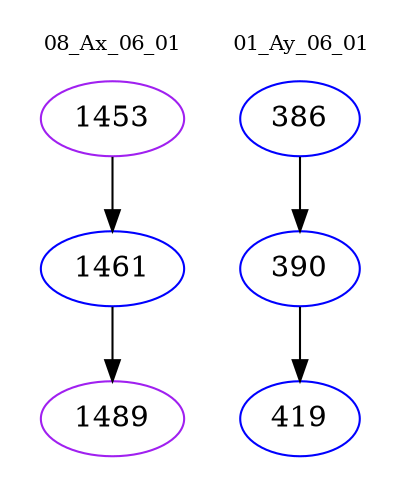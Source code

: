 digraph{
subgraph cluster_0 {
color = white
label = "08_Ax_06_01";
fontsize=10;
T0_1453 [label="1453", color="purple"]
T0_1453 -> T0_1461 [color="black"]
T0_1461 [label="1461", color="blue"]
T0_1461 -> T0_1489 [color="black"]
T0_1489 [label="1489", color="purple"]
}
subgraph cluster_1 {
color = white
label = "01_Ay_06_01";
fontsize=10;
T1_386 [label="386", color="blue"]
T1_386 -> T1_390 [color="black"]
T1_390 [label="390", color="blue"]
T1_390 -> T1_419 [color="black"]
T1_419 [label="419", color="blue"]
}
}
